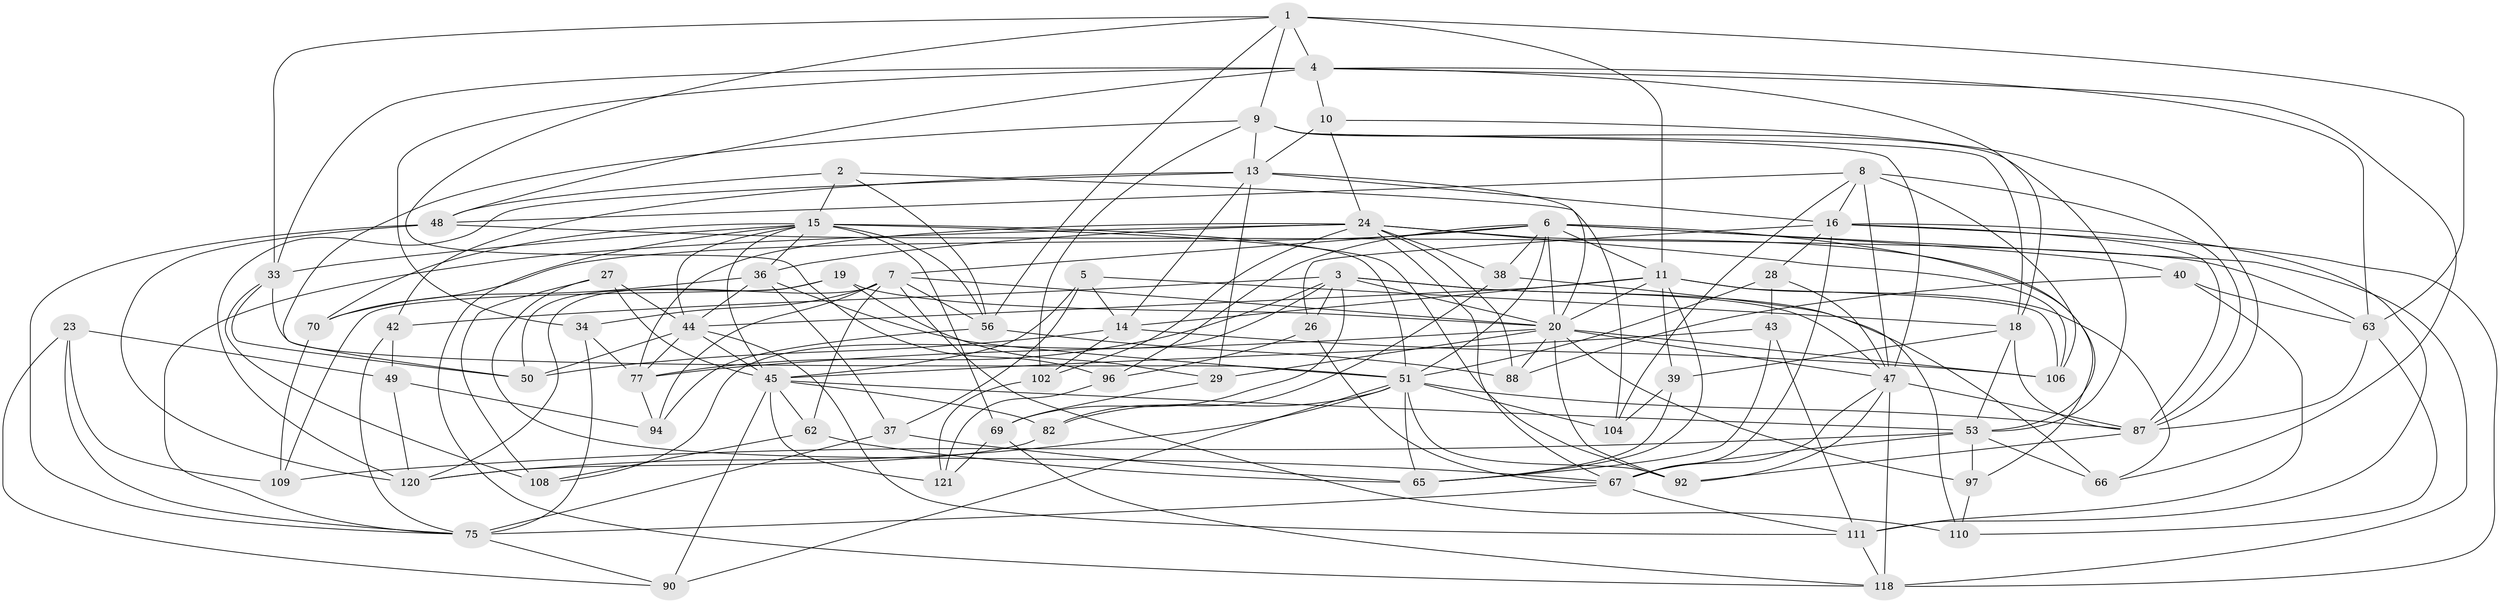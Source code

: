 // original degree distribution, {4: 1.0}
// Generated by graph-tools (version 1.1) at 2025/20/03/04/25 18:20:33]
// undirected, 69 vertices, 202 edges
graph export_dot {
graph [start="1"]
  node [color=gray90,style=filled];
  1 [super="+60+129"];
  2;
  3 [super="+57"];
  4 [super="+12+76"];
  5;
  6 [super="+30+125"];
  7 [super="+35+21"];
  8 [super="+46"];
  9 [super="+122+89"];
  10;
  11 [super="+59"];
  13 [super="+117+72"];
  14 [super="+61"];
  15 [super="+17+131+25+31"];
  16 [super="+41"];
  18 [super="+22"];
  19;
  20 [super="+112+32+114"];
  23;
  24 [super="+98+91"];
  26;
  27;
  28;
  29;
  33 [super="+84"];
  34;
  36 [super="+68"];
  37;
  38;
  39;
  40;
  42;
  43;
  44 [super="+74"];
  45 [super="+52"];
  47 [super="+115+64"];
  48 [super="+55"];
  49;
  50 [super="+126"];
  51 [super="+85+58"];
  53 [super="+119+116"];
  56 [super="+95"];
  62;
  63 [super="+81"];
  65 [super="+79"];
  66;
  67 [super="+73+132"];
  69 [super="+128"];
  70;
  75 [super="+137+127"];
  77 [super="+133"];
  82;
  87 [super="+100"];
  88;
  90;
  92 [super="+134"];
  94;
  96;
  97;
  102;
  104;
  106 [super="+107"];
  108;
  109;
  110;
  111 [super="+113"];
  118 [super="+123"];
  120 [super="+124"];
  121;
  1 -- 56;
  1 -- 96;
  1 -- 11 [weight=2];
  1 -- 9;
  1 -- 4;
  1 -- 33;
  1 -- 63;
  2 -- 104;
  2 -- 56;
  2 -- 48;
  2 -- 15;
  3 -- 42;
  3 -- 66;
  3 -- 69;
  3 -- 26;
  3 -- 108;
  3 -- 77;
  3 -- 47;
  3 -- 20;
  4 -- 66;
  4 -- 34;
  4 -- 33;
  4 -- 48;
  4 -- 10;
  4 -- 18;
  4 -- 63;
  5 -- 37;
  5 -- 18;
  5 -- 14;
  5 -- 45;
  6 -- 118;
  6 -- 96;
  6 -- 70;
  6 -- 38;
  6 -- 40;
  6 -- 53;
  6 -- 7;
  6 -- 11;
  6 -- 51;
  6 -- 20;
  7 -- 120;
  7 -- 34;
  7 -- 94;
  7 -- 56;
  7 -- 62;
  7 -- 110;
  7 -- 20;
  8 -- 87;
  8 -- 47;
  8 -- 48;
  8 -- 104;
  8 -- 106;
  8 -- 16;
  9 -- 50 [weight=2];
  9 -- 13;
  9 -- 18;
  9 -- 53;
  9 -- 102;
  9 -- 47;
  10 -- 87;
  10 -- 13;
  10 -- 24;
  11 -- 65;
  11 -- 66;
  11 -- 39;
  11 -- 106;
  11 -- 44;
  11 -- 14;
  11 -- 20;
  13 -- 42;
  13 -- 16;
  13 -- 14;
  13 -- 120;
  13 -- 29;
  13 -- 20;
  14 -- 102;
  14 -- 106;
  14 -- 50;
  15 -- 69 [weight=2];
  15 -- 33;
  15 -- 36;
  15 -- 118;
  15 -- 56;
  15 -- 92;
  15 -- 51;
  15 -- 44;
  15 -- 45;
  15 -- 70;
  16 -- 111;
  16 -- 87;
  16 -- 67;
  16 -- 118;
  16 -- 26;
  16 -- 28;
  18 -- 39;
  18 -- 87;
  18 -- 53;
  19 -- 109;
  19 -- 50;
  19 -- 29;
  19 -- 20;
  20 -- 29;
  20 -- 92;
  20 -- 97;
  20 -- 77;
  20 -- 106 [weight=2];
  20 -- 88;
  20 -- 47;
  23 -- 90;
  23 -- 109;
  23 -- 49;
  23 -- 75;
  24 -- 102;
  24 -- 36;
  24 -- 38;
  24 -- 106;
  24 -- 88;
  24 -- 77;
  24 -- 97;
  24 -- 67;
  24 -- 75;
  26 -- 96;
  26 -- 67;
  27 -- 108;
  27 -- 44;
  27 -- 45;
  27 -- 67;
  28 -- 51;
  28 -- 43;
  28 -- 47;
  29 -- 69;
  33 -- 51;
  33 -- 108;
  33 -- 50;
  34 -- 75;
  34 -- 77;
  36 -- 44;
  36 -- 70;
  36 -- 37;
  36 -- 51;
  37 -- 75;
  37 -- 65;
  38 -- 110;
  38 -- 82;
  39 -- 104;
  39 -- 65;
  40 -- 88;
  40 -- 63;
  40 -- 111;
  42 -- 49;
  42 -- 75;
  43 -- 111;
  43 -- 65;
  43 -- 45;
  44 -- 45;
  44 -- 111;
  44 -- 77;
  44 -- 50;
  45 -- 90;
  45 -- 82;
  45 -- 121;
  45 -- 62;
  45 -- 53;
  47 -- 87;
  47 -- 92 [weight=2];
  47 -- 67;
  47 -- 118;
  48 -- 120;
  48 -- 63;
  48 -- 75;
  49 -- 94;
  49 -- 120;
  51 -- 82;
  51 -- 92;
  51 -- 65;
  51 -- 104;
  51 -- 87;
  51 -- 120;
  51 -- 90;
  53 -- 67;
  53 -- 66;
  53 -- 97;
  53 -- 109;
  56 -- 88;
  56 -- 94;
  62 -- 108;
  62 -- 65;
  63 -- 110;
  63 -- 87;
  67 -- 111;
  67 -- 75;
  69 -- 121;
  69 -- 118;
  70 -- 109;
  75 -- 90;
  77 -- 94;
  82 -- 120;
  87 -- 92;
  96 -- 121;
  97 -- 110;
  102 -- 121;
  111 -- 118;
}
